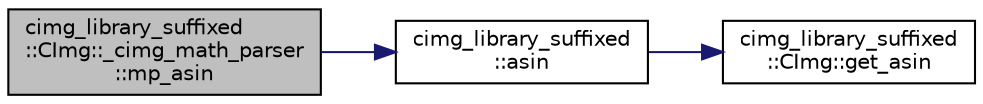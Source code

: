 digraph "cimg_library_suffixed::CImg::_cimg_math_parser::mp_asin"
{
  edge [fontname="Helvetica",fontsize="10",labelfontname="Helvetica",labelfontsize="10"];
  node [fontname="Helvetica",fontsize="10",shape=record];
  rankdir="LR";
  Node1 [label="cimg_library_suffixed\l::CImg::_cimg_math_parser\l::mp_asin",height=0.2,width=0.4,color="black", fillcolor="grey75", style="filled" fontcolor="black"];
  Node1 -> Node2 [color="midnightblue",fontsize="10",style="solid",fontname="Helvetica"];
  Node2 [label="cimg_library_suffixed\l::asin",height=0.2,width=0.4,color="black", fillcolor="white", style="filled",URL="$namespacecimg__library__suffixed.html#aeef57d42f5e4792d4cca6efe8b3144de"];
  Node2 -> Node3 [color="midnightblue",fontsize="10",style="solid",fontname="Helvetica"];
  Node3 [label="cimg_library_suffixed\l::CImg::get_asin",height=0.2,width=0.4,color="black", fillcolor="white", style="filled",URL="$structcimg__library__suffixed_1_1_c_img.html#ab6498cf2f1a5a933a9787d2f59d1390b",tooltip="Compute the arcsine of each pixel value ."];
}
